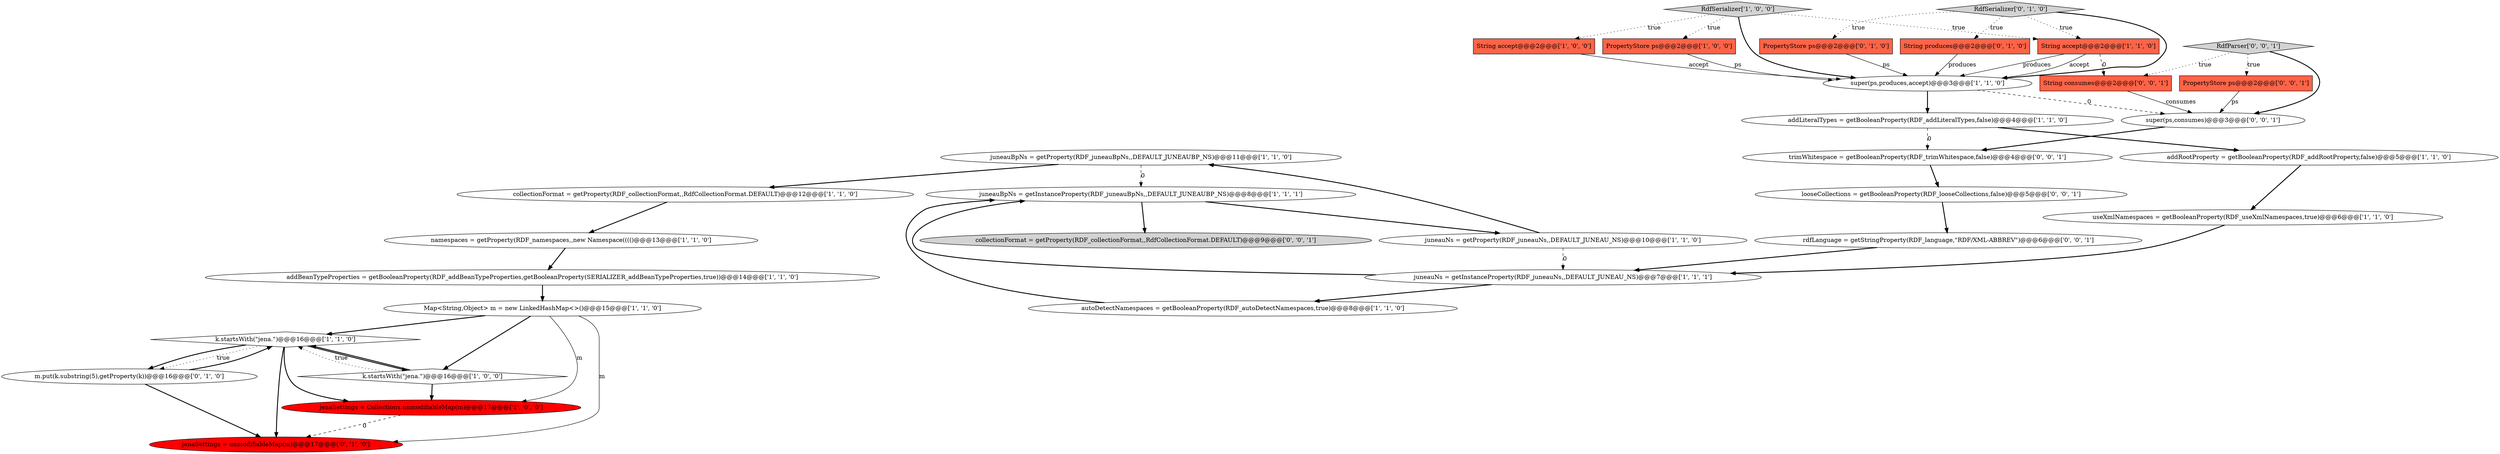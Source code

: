 digraph {
4 [style = filled, label = "k.startsWith(\"jena.\")@@@16@@@['1', '1', '0']", fillcolor = white, shape = diamond image = "AAA0AAABBB1BBB"];
3 [style = filled, label = "k.startsWith(\"jena.\")@@@16@@@['1', '0', '0']", fillcolor = white, shape = diamond image = "AAA0AAABBB1BBB"];
0 [style = filled, label = "super(ps,produces,accept)@@@3@@@['1', '1', '0']", fillcolor = white, shape = ellipse image = "AAA0AAABBB1BBB"];
25 [style = filled, label = "rdfLanguage = getStringProperty(RDF_language,\"RDF/XML-ABBREV\")@@@6@@@['0', '0', '1']", fillcolor = white, shape = ellipse image = "AAA0AAABBB3BBB"];
9 [style = filled, label = "namespaces = getProperty(RDF_namespaces,,new Namespace(((()@@@13@@@['1', '1', '0']", fillcolor = white, shape = ellipse image = "AAA0AAABBB1BBB"];
16 [style = filled, label = "String accept@@@2@@@['1', '1', '0']", fillcolor = tomato, shape = box image = "AAA0AAABBB1BBB"];
28 [style = filled, label = "collectionFormat = getProperty(RDF_collectionFormat,,RdfCollectionFormat.DEFAULT)@@@9@@@['0', '0', '1']", fillcolor = lightgray, shape = ellipse image = "AAA0AAABBB3BBB"];
31 [style = filled, label = "super(ps,consumes)@@@3@@@['0', '0', '1']", fillcolor = white, shape = ellipse image = "AAA0AAABBB3BBB"];
7 [style = filled, label = "String accept@@@2@@@['1', '0', '0']", fillcolor = tomato, shape = box image = "AAA0AAABBB1BBB"];
5 [style = filled, label = "juneauBpNs = getProperty(RDF_juneauBpNs,,DEFAULT_JUNEAUBP_NS)@@@11@@@['1', '1', '0']", fillcolor = white, shape = ellipse image = "AAA0AAABBB1BBB"];
21 [style = filled, label = "m.put(k.substring(5),getProperty(k))@@@16@@@['0', '1', '0']", fillcolor = white, shape = ellipse image = "AAA0AAABBB2BBB"];
13 [style = filled, label = "addBeanTypeProperties = getBooleanProperty(RDF_addBeanTypeProperties,getBooleanProperty(SERIALIZER_addBeanTypeProperties,true))@@@14@@@['1', '1', '0']", fillcolor = white, shape = ellipse image = "AAA0AAABBB1BBB"];
17 [style = filled, label = "addRootProperty = getBooleanProperty(RDF_addRootProperty,false)@@@5@@@['1', '1', '0']", fillcolor = white, shape = ellipse image = "AAA0AAABBB1BBB"];
22 [style = filled, label = "String produces@@@2@@@['0', '1', '0']", fillcolor = tomato, shape = box image = "AAA0AAABBB2BBB"];
23 [style = filled, label = "RdfSerializer['0', '1', '0']", fillcolor = lightgray, shape = diamond image = "AAA0AAABBB2BBB"];
2 [style = filled, label = "jenaSettings = Collections.unmodifiableMap(m)@@@17@@@['1', '0', '0']", fillcolor = red, shape = ellipse image = "AAA1AAABBB1BBB"];
26 [style = filled, label = "RdfParser['0', '0', '1']", fillcolor = lightgray, shape = diamond image = "AAA0AAABBB3BBB"];
32 [style = filled, label = "looseCollections = getBooleanProperty(RDF_looseCollections,false)@@@5@@@['0', '0', '1']", fillcolor = white, shape = ellipse image = "AAA0AAABBB3BBB"];
11 [style = filled, label = "juneauNs = getInstanceProperty(RDF_juneauNs,,DEFAULT_JUNEAU_NS)@@@7@@@['1', '1', '1']", fillcolor = white, shape = ellipse image = "AAA0AAABBB1BBB"];
18 [style = filled, label = "useXmlNamespaces = getBooleanProperty(RDF_useXmlNamespaces,true)@@@6@@@['1', '1', '0']", fillcolor = white, shape = ellipse image = "AAA0AAABBB1BBB"];
20 [style = filled, label = "PropertyStore ps@@@2@@@['0', '1', '0']", fillcolor = tomato, shape = box image = "AAA0AAABBB2BBB"];
8 [style = filled, label = "autoDetectNamespaces = getBooleanProperty(RDF_autoDetectNamespaces,true)@@@8@@@['1', '1', '0']", fillcolor = white, shape = ellipse image = "AAA0AAABBB1BBB"];
30 [style = filled, label = "String consumes@@@2@@@['0', '0', '1']", fillcolor = tomato, shape = box image = "AAA0AAABBB3BBB"];
12 [style = filled, label = "addLiteralTypes = getBooleanProperty(RDF_addLiteralTypes,false)@@@4@@@['1', '1', '0']", fillcolor = white, shape = ellipse image = "AAA0AAABBB1BBB"];
10 [style = filled, label = "Map<String,Object> m = new LinkedHashMap<>()@@@15@@@['1', '1', '0']", fillcolor = white, shape = ellipse image = "AAA0AAABBB1BBB"];
15 [style = filled, label = "PropertyStore ps@@@2@@@['1', '0', '0']", fillcolor = tomato, shape = box image = "AAA0AAABBB1BBB"];
29 [style = filled, label = "PropertyStore ps@@@2@@@['0', '0', '1']", fillcolor = tomato, shape = box image = "AAA0AAABBB3BBB"];
14 [style = filled, label = "RdfSerializer['1', '0', '0']", fillcolor = lightgray, shape = diamond image = "AAA0AAABBB1BBB"];
24 [style = filled, label = "jenaSettings = unmodifiableMap(m)@@@17@@@['0', '1', '0']", fillcolor = red, shape = ellipse image = "AAA1AAABBB2BBB"];
27 [style = filled, label = "trimWhitespace = getBooleanProperty(RDF_trimWhitespace,false)@@@4@@@['0', '0', '1']", fillcolor = white, shape = ellipse image = "AAA0AAABBB3BBB"];
19 [style = filled, label = "juneauBpNs = getInstanceProperty(RDF_juneauBpNs,,DEFAULT_JUNEAUBP_NS)@@@8@@@['1', '1', '1']", fillcolor = white, shape = ellipse image = "AAA0AAABBB1BBB"];
6 [style = filled, label = "collectionFormat = getProperty(RDF_collectionFormat,,RdfCollectionFormat.DEFAULT)@@@12@@@['1', '1', '0']", fillcolor = white, shape = ellipse image = "AAA0AAABBB1BBB"];
1 [style = filled, label = "juneauNs = getProperty(RDF_juneauNs,,DEFAULT_JUNEAU_NS)@@@10@@@['1', '1', '0']", fillcolor = white, shape = ellipse image = "AAA0AAABBB1BBB"];
1->5 [style = bold, label=""];
23->16 [style = dotted, label="true"];
10->24 [style = solid, label="m"];
13->10 [style = bold, label=""];
4->3 [style = bold, label=""];
27->32 [style = bold, label=""];
29->31 [style = solid, label="ps"];
4->24 [style = bold, label=""];
23->22 [style = dotted, label="true"];
8->19 [style = bold, label=""];
22->0 [style = solid, label="produces"];
0->12 [style = bold, label=""];
18->11 [style = bold, label=""];
12->17 [style = bold, label=""];
4->21 [style = bold, label=""];
3->4 [style = dotted, label="true"];
30->31 [style = solid, label="consumes"];
10->3 [style = bold, label=""];
15->0 [style = solid, label="ps"];
21->24 [style = bold, label=""];
4->2 [style = bold, label=""];
11->19 [style = bold, label=""];
23->0 [style = bold, label=""];
3->4 [style = bold, label=""];
20->0 [style = solid, label="ps"];
14->16 [style = dotted, label="true"];
4->21 [style = dotted, label="true"];
19->1 [style = bold, label=""];
14->15 [style = dotted, label="true"];
26->31 [style = bold, label=""];
23->20 [style = dotted, label="true"];
5->6 [style = bold, label=""];
3->2 [style = bold, label=""];
14->0 [style = bold, label=""];
31->27 [style = bold, label=""];
26->30 [style = dotted, label="true"];
16->30 [style = dashed, label="0"];
25->11 [style = bold, label=""];
1->11 [style = dashed, label="0"];
14->7 [style = dotted, label="true"];
32->25 [style = bold, label=""];
0->31 [style = dashed, label="0"];
12->27 [style = dashed, label="0"];
10->4 [style = bold, label=""];
11->8 [style = bold, label=""];
26->29 [style = dotted, label="true"];
21->4 [style = bold, label=""];
16->0 [style = solid, label="produces"];
19->28 [style = bold, label=""];
2->24 [style = dashed, label="0"];
6->9 [style = bold, label=""];
10->2 [style = solid, label="m"];
5->19 [style = dashed, label="0"];
7->0 [style = solid, label="accept"];
17->18 [style = bold, label=""];
16->0 [style = solid, label="accept"];
9->13 [style = bold, label=""];
}
